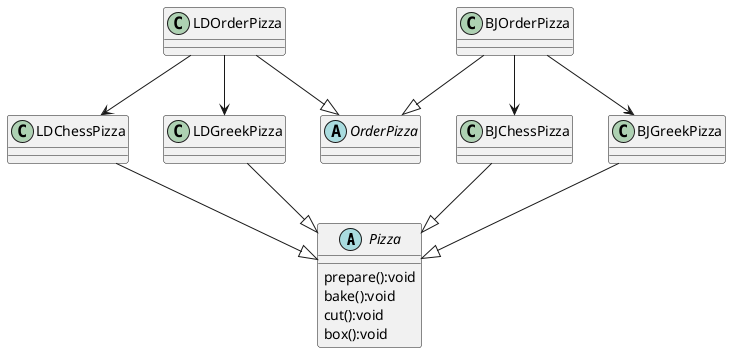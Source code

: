 @startuml

abstract class Pizza {
    prepare():void
    bake():void
    cut():void
    box():void
}

class LDChessPizza

class LDGreekPizza

class BJChessPizza

class BJGreekPizza

BJChessPizza --|> Pizza
BJGreekPizza --|> Pizza
LDChessPizza --|> Pizza
LDGreekPizza --|> Pizza


abstract class OrderPizza
class BJOrderPizza
class LDOrderPizza

BJOrderPizza --|> OrderPizza
LDOrderPizza --|> OrderPizza

BJOrderPizza --> BJChessPizza
BJOrderPizza --> BJGreekPizza

LDOrderPizza --> LDChessPizza
LDOrderPizza --> LDGreekPizza
@enduml